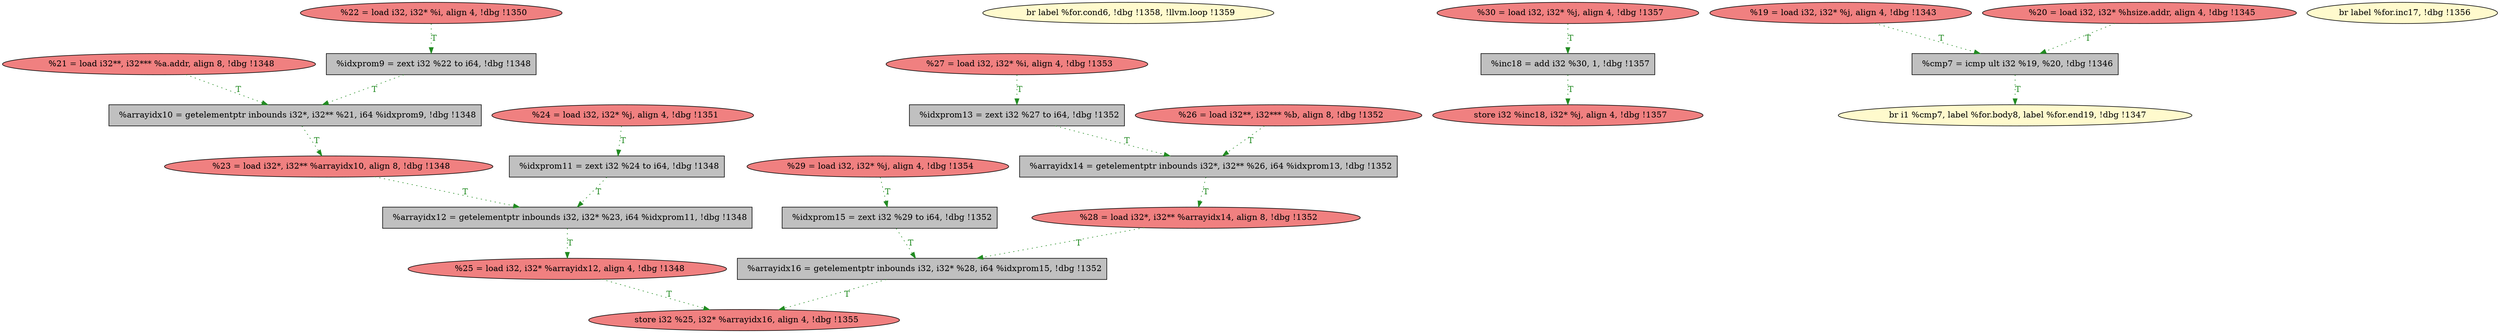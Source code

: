 
digraph G {


node1124 [fillcolor=lightcoral,label="  %27 = load i32, i32* %i, align 4, !dbg !1353",shape=ellipse,style=filled ]
node1123 [fillcolor=lightcoral,label="  %29 = load i32, i32* %j, align 4, !dbg !1354",shape=ellipse,style=filled ]
node1122 [fillcolor=grey,label="  %idxprom11 = zext i32 %24 to i64, !dbg !1348",shape=rectangle,style=filled ]
node1125 [fillcolor=grey,label="  %idxprom15 = zext i32 %29 to i64, !dbg !1352",shape=rectangle,style=filled ]
node1120 [fillcolor=lightcoral,label="  %26 = load i32**, i32*** %b, align 8, !dbg !1352",shape=ellipse,style=filled ]
node1118 [fillcolor=lightcoral,label="  %24 = load i32, i32* %j, align 4, !dbg !1351",shape=ellipse,style=filled ]
node1117 [fillcolor=lightcoral,label="  %22 = load i32, i32* %i, align 4, !dbg !1350",shape=ellipse,style=filled ]
node1116 [fillcolor=lightcoral,label="  %25 = load i32, i32* %arrayidx12, align 4, !dbg !1348",shape=ellipse,style=filled ]
node1114 [fillcolor=lightcoral,label="  %23 = load i32*, i32** %arrayidx10, align 8, !dbg !1348",shape=ellipse,style=filled ]
node1102 [fillcolor=grey,label="  %arrayidx16 = getelementptr inbounds i32, i32* %28, i64 %idxprom15, !dbg !1352",shape=rectangle,style=filled ]
node1100 [fillcolor=lemonchiffon,label="  br label %for.cond6, !dbg !1358, !llvm.loop !1359",shape=ellipse,style=filled ]
node1126 [fillcolor=grey,label="  %idxprom13 = zext i32 %27 to i64, !dbg !1352",shape=rectangle,style=filled ]
node1103 [fillcolor=lightcoral,label="  %28 = load i32*, i32** %arrayidx14, align 8, !dbg !1352",shape=ellipse,style=filled ]
node1101 [fillcolor=lightcoral,label="  store i32 %inc18, i32* %j, align 4, !dbg !1357",shape=ellipse,style=filled ]
node1110 [fillcolor=lemonchiffon,label="  br i1 %cmp7, label %for.body8, label %for.end19, !dbg !1347",shape=ellipse,style=filled ]
node1104 [fillcolor=grey,label="  %arrayidx14 = getelementptr inbounds i32*, i32** %26, i64 %idxprom13, !dbg !1352",shape=rectangle,style=filled ]
node1106 [fillcolor=lightcoral,label="  %21 = load i32**, i32*** %a.addr, align 8, !dbg !1348",shape=ellipse,style=filled ]
node1107 [fillcolor=grey,label="  %inc18 = add i32 %30, 1, !dbg !1357",shape=rectangle,style=filled ]
node1109 [fillcolor=lightcoral,label="  store i32 %25, i32* %arrayidx16, align 4, !dbg !1355",shape=ellipse,style=filled ]
node1119 [fillcolor=lemonchiffon,label="  br label %for.inc17, !dbg !1356",shape=ellipse,style=filled ]
node1105 [fillcolor=grey,label="  %cmp7 = icmp ult i32 %19, %20, !dbg !1346",shape=rectangle,style=filled ]
node1108 [fillcolor=lightcoral,label="  %19 = load i32, i32* %j, align 4, !dbg !1343",shape=ellipse,style=filled ]
node1111 [fillcolor=lightcoral,label="  %20 = load i32, i32* %hsize.addr, align 4, !dbg !1345",shape=ellipse,style=filled ]
node1121 [fillcolor=grey,label="  %idxprom9 = zext i32 %22 to i64, !dbg !1348",shape=rectangle,style=filled ]
node1112 [fillcolor=grey,label="  %arrayidx10 = getelementptr inbounds i32*, i32** %21, i64 %idxprom9, !dbg !1348",shape=rectangle,style=filled ]
node1113 [fillcolor=grey,label="  %arrayidx12 = getelementptr inbounds i32, i32* %23, i64 %idxprom11, !dbg !1348",shape=rectangle,style=filled ]
node1115 [fillcolor=lightcoral,label="  %30 = load i32, i32* %j, align 4, !dbg !1357",shape=ellipse,style=filled ]

node1118->node1122 [style=dotted,color=forestgreen,label="T",fontcolor=forestgreen ]
node1116->node1109 [style=dotted,color=forestgreen,label="T",fontcolor=forestgreen ]
node1112->node1114 [style=dotted,color=forestgreen,label="T",fontcolor=forestgreen ]
node1117->node1121 [style=dotted,color=forestgreen,label="T",fontcolor=forestgreen ]
node1121->node1112 [style=dotted,color=forestgreen,label="T",fontcolor=forestgreen ]
node1111->node1105 [style=dotted,color=forestgreen,label="T",fontcolor=forestgreen ]
node1115->node1107 [style=dotted,color=forestgreen,label="T",fontcolor=forestgreen ]
node1105->node1110 [style=dotted,color=forestgreen,label="T",fontcolor=forestgreen ]
node1122->node1113 [style=dotted,color=forestgreen,label="T",fontcolor=forestgreen ]
node1124->node1126 [style=dotted,color=forestgreen,label="T",fontcolor=forestgreen ]
node1114->node1113 [style=dotted,color=forestgreen,label="T",fontcolor=forestgreen ]
node1123->node1125 [style=dotted,color=forestgreen,label="T",fontcolor=forestgreen ]
node1125->node1102 [style=dotted,color=forestgreen,label="T",fontcolor=forestgreen ]
node1106->node1112 [style=dotted,color=forestgreen,label="T",fontcolor=forestgreen ]
node1126->node1104 [style=dotted,color=forestgreen,label="T",fontcolor=forestgreen ]
node1102->node1109 [style=dotted,color=forestgreen,label="T",fontcolor=forestgreen ]
node1108->node1105 [style=dotted,color=forestgreen,label="T",fontcolor=forestgreen ]
node1120->node1104 [style=dotted,color=forestgreen,label="T",fontcolor=forestgreen ]
node1107->node1101 [style=dotted,color=forestgreen,label="T",fontcolor=forestgreen ]
node1103->node1102 [style=dotted,color=forestgreen,label="T",fontcolor=forestgreen ]
node1104->node1103 [style=dotted,color=forestgreen,label="T",fontcolor=forestgreen ]
node1113->node1116 [style=dotted,color=forestgreen,label="T",fontcolor=forestgreen ]


}
